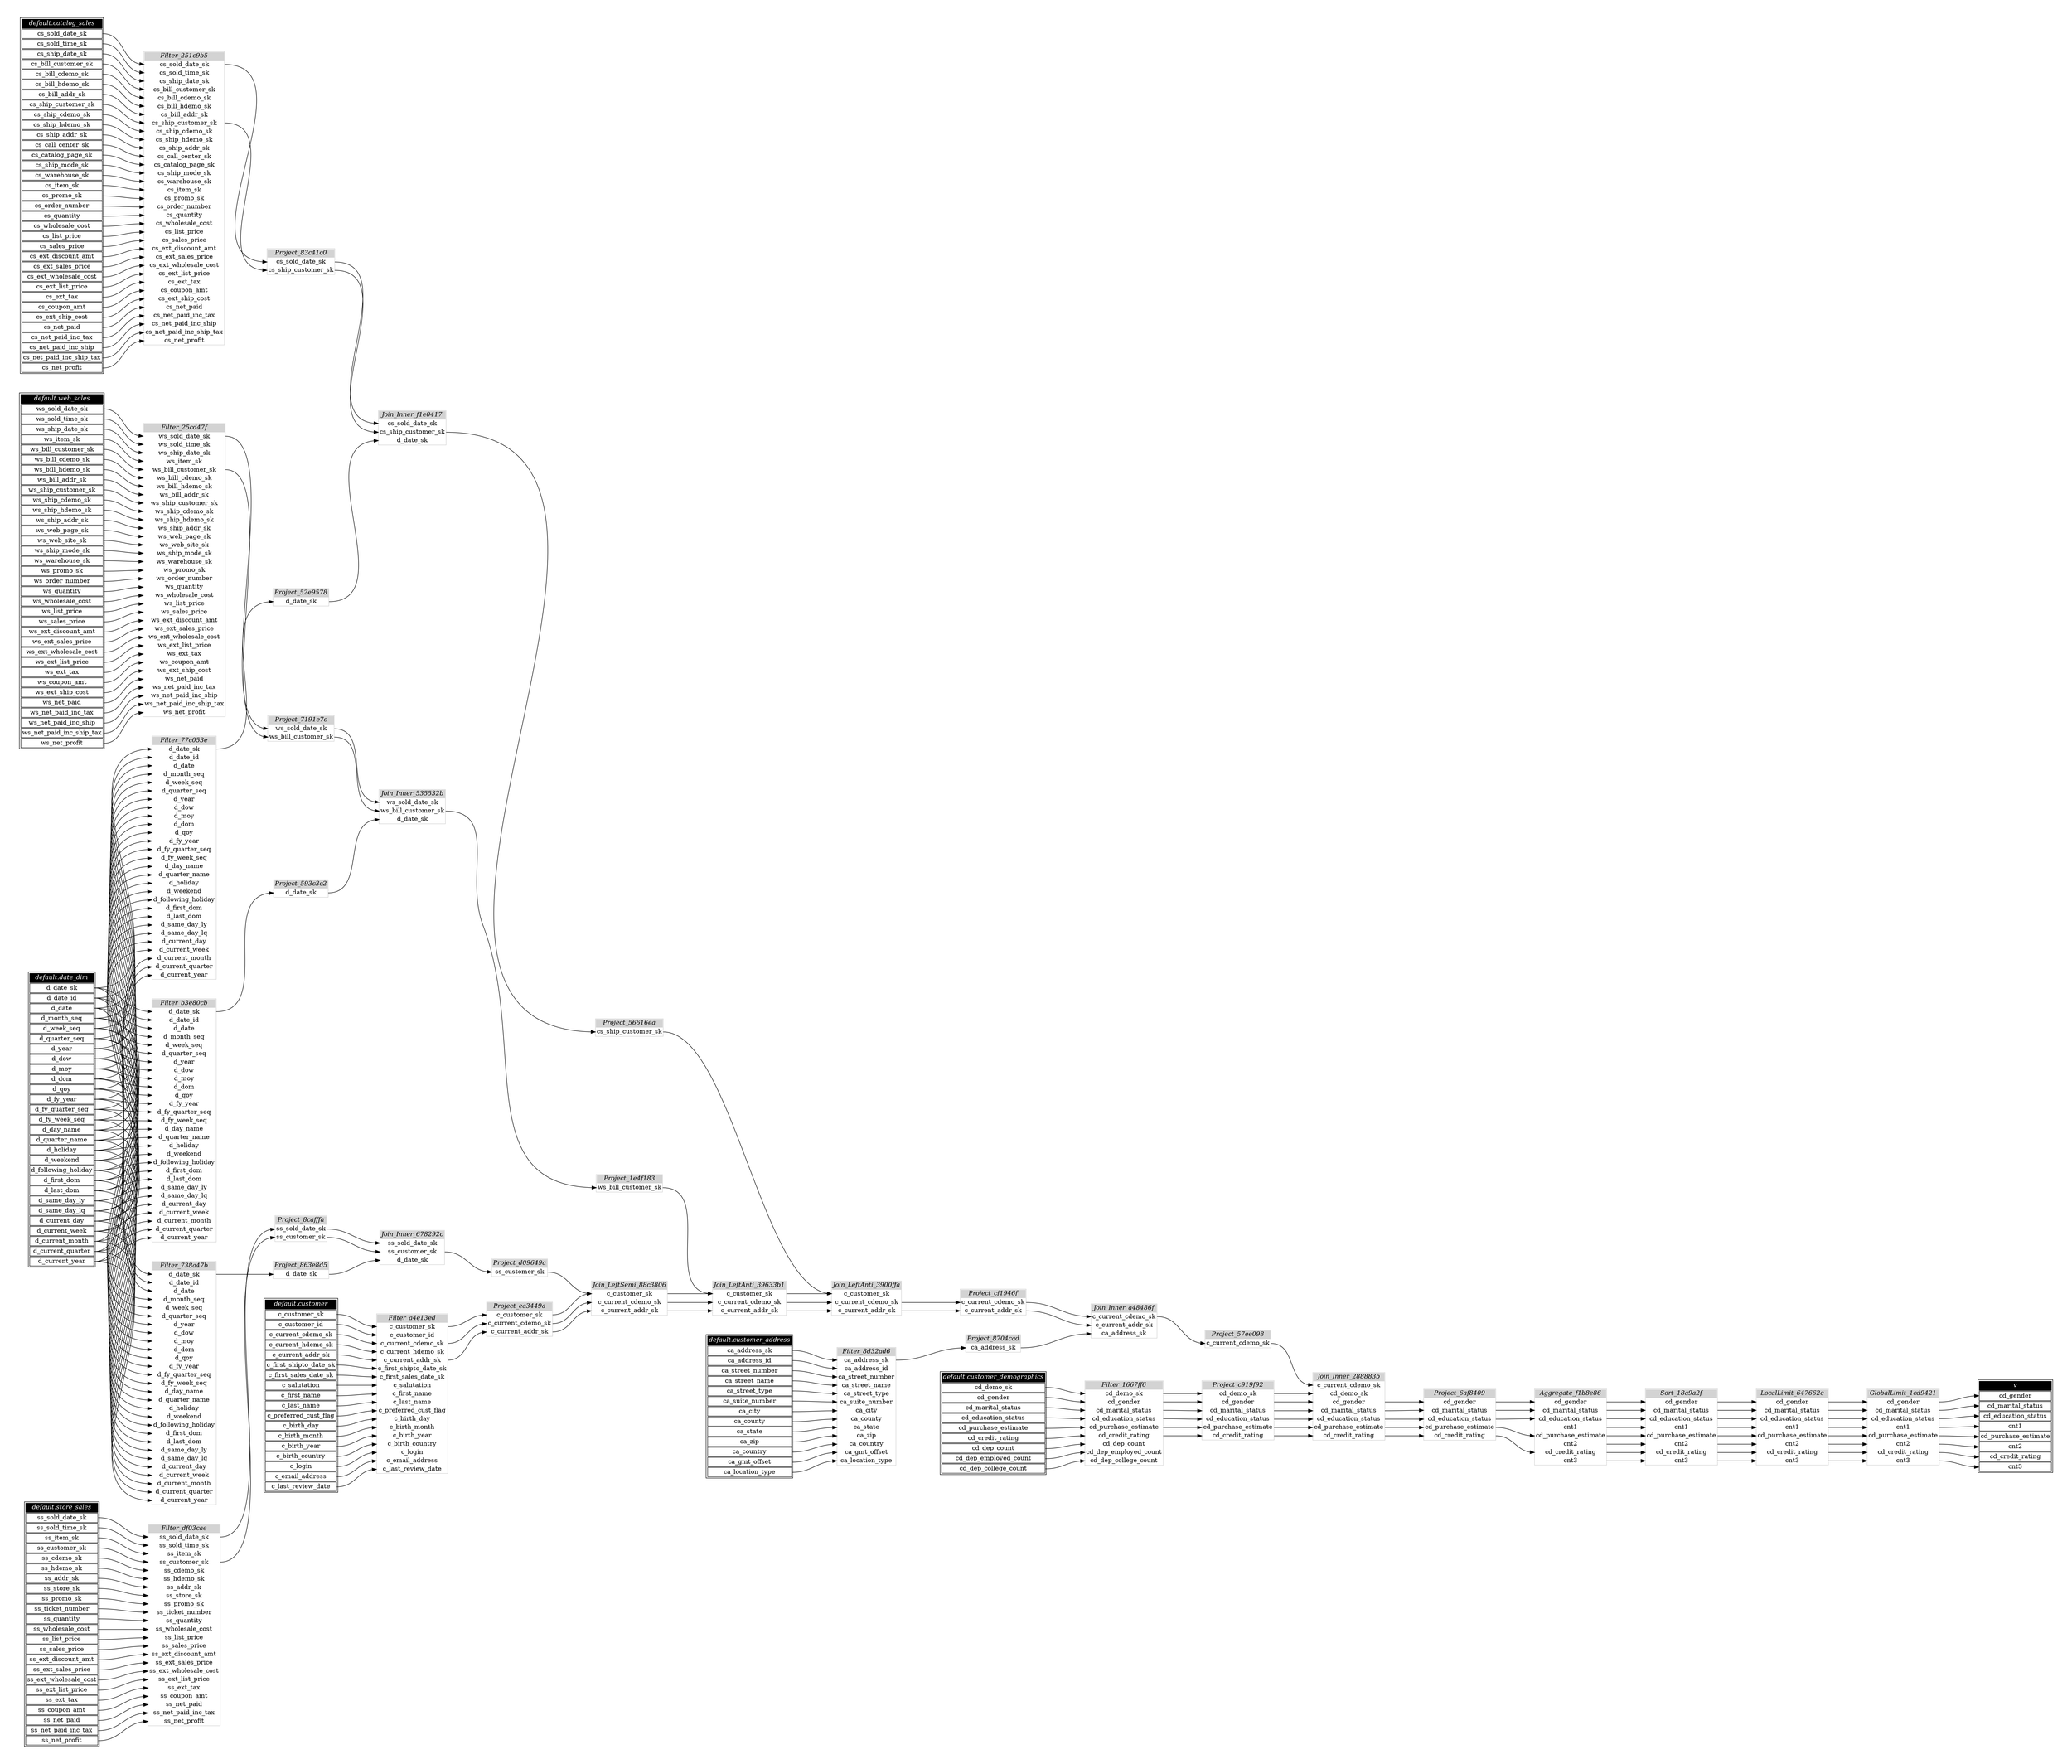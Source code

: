 // Automatically generated by TPCDSFlowTestSuite


digraph {
  graph [pad="0.5" nodesep="0.5" ranksep="1" fontname="Helvetica" rankdir=LR];
  node [shape=plaintext]

  
"Aggregate_f1b8e86" [label=<
<table color="lightgray" border="1" cellborder="0" cellspacing="0">
  <tr><td bgcolor="lightgray" port="nodeName"><i>Aggregate_f1b8e86</i></td></tr>
  <tr><td port="0">cd_gender</td></tr>
<tr><td port="1">cd_marital_status</td></tr>
<tr><td port="2">cd_education_status</td></tr>
<tr><td port="3">cnt1</td></tr>
<tr><td port="4">cd_purchase_estimate</td></tr>
<tr><td port="5">cnt2</td></tr>
<tr><td port="6">cd_credit_rating</td></tr>
<tr><td port="7">cnt3</td></tr>
</table>>];
     

"Filter_1667ff6" [label=<
<table color="lightgray" border="1" cellborder="0" cellspacing="0">
  <tr><td bgcolor="lightgray" port="nodeName"><i>Filter_1667ff6</i></td></tr>
  <tr><td port="0">cd_demo_sk</td></tr>
<tr><td port="1">cd_gender</td></tr>
<tr><td port="2">cd_marital_status</td></tr>
<tr><td port="3">cd_education_status</td></tr>
<tr><td port="4">cd_purchase_estimate</td></tr>
<tr><td port="5">cd_credit_rating</td></tr>
<tr><td port="6">cd_dep_count</td></tr>
<tr><td port="7">cd_dep_employed_count</td></tr>
<tr><td port="8">cd_dep_college_count</td></tr>
</table>>];
     

"Filter_251c9b5" [label=<
<table color="lightgray" border="1" cellborder="0" cellspacing="0">
  <tr><td bgcolor="lightgray" port="nodeName"><i>Filter_251c9b5</i></td></tr>
  <tr><td port="0">cs_sold_date_sk</td></tr>
<tr><td port="1">cs_sold_time_sk</td></tr>
<tr><td port="2">cs_ship_date_sk</td></tr>
<tr><td port="3">cs_bill_customer_sk</td></tr>
<tr><td port="4">cs_bill_cdemo_sk</td></tr>
<tr><td port="5">cs_bill_hdemo_sk</td></tr>
<tr><td port="6">cs_bill_addr_sk</td></tr>
<tr><td port="7">cs_ship_customer_sk</td></tr>
<tr><td port="8">cs_ship_cdemo_sk</td></tr>
<tr><td port="9">cs_ship_hdemo_sk</td></tr>
<tr><td port="10">cs_ship_addr_sk</td></tr>
<tr><td port="11">cs_call_center_sk</td></tr>
<tr><td port="12">cs_catalog_page_sk</td></tr>
<tr><td port="13">cs_ship_mode_sk</td></tr>
<tr><td port="14">cs_warehouse_sk</td></tr>
<tr><td port="15">cs_item_sk</td></tr>
<tr><td port="16">cs_promo_sk</td></tr>
<tr><td port="17">cs_order_number</td></tr>
<tr><td port="18">cs_quantity</td></tr>
<tr><td port="19">cs_wholesale_cost</td></tr>
<tr><td port="20">cs_list_price</td></tr>
<tr><td port="21">cs_sales_price</td></tr>
<tr><td port="22">cs_ext_discount_amt</td></tr>
<tr><td port="23">cs_ext_sales_price</td></tr>
<tr><td port="24">cs_ext_wholesale_cost</td></tr>
<tr><td port="25">cs_ext_list_price</td></tr>
<tr><td port="26">cs_ext_tax</td></tr>
<tr><td port="27">cs_coupon_amt</td></tr>
<tr><td port="28">cs_ext_ship_cost</td></tr>
<tr><td port="29">cs_net_paid</td></tr>
<tr><td port="30">cs_net_paid_inc_tax</td></tr>
<tr><td port="31">cs_net_paid_inc_ship</td></tr>
<tr><td port="32">cs_net_paid_inc_ship_tax</td></tr>
<tr><td port="33">cs_net_profit</td></tr>
</table>>];
     

"Filter_25cd47f" [label=<
<table color="lightgray" border="1" cellborder="0" cellspacing="0">
  <tr><td bgcolor="lightgray" port="nodeName"><i>Filter_25cd47f</i></td></tr>
  <tr><td port="0">ws_sold_date_sk</td></tr>
<tr><td port="1">ws_sold_time_sk</td></tr>
<tr><td port="2">ws_ship_date_sk</td></tr>
<tr><td port="3">ws_item_sk</td></tr>
<tr><td port="4">ws_bill_customer_sk</td></tr>
<tr><td port="5">ws_bill_cdemo_sk</td></tr>
<tr><td port="6">ws_bill_hdemo_sk</td></tr>
<tr><td port="7">ws_bill_addr_sk</td></tr>
<tr><td port="8">ws_ship_customer_sk</td></tr>
<tr><td port="9">ws_ship_cdemo_sk</td></tr>
<tr><td port="10">ws_ship_hdemo_sk</td></tr>
<tr><td port="11">ws_ship_addr_sk</td></tr>
<tr><td port="12">ws_web_page_sk</td></tr>
<tr><td port="13">ws_web_site_sk</td></tr>
<tr><td port="14">ws_ship_mode_sk</td></tr>
<tr><td port="15">ws_warehouse_sk</td></tr>
<tr><td port="16">ws_promo_sk</td></tr>
<tr><td port="17">ws_order_number</td></tr>
<tr><td port="18">ws_quantity</td></tr>
<tr><td port="19">ws_wholesale_cost</td></tr>
<tr><td port="20">ws_list_price</td></tr>
<tr><td port="21">ws_sales_price</td></tr>
<tr><td port="22">ws_ext_discount_amt</td></tr>
<tr><td port="23">ws_ext_sales_price</td></tr>
<tr><td port="24">ws_ext_wholesale_cost</td></tr>
<tr><td port="25">ws_ext_list_price</td></tr>
<tr><td port="26">ws_ext_tax</td></tr>
<tr><td port="27">ws_coupon_amt</td></tr>
<tr><td port="28">ws_ext_ship_cost</td></tr>
<tr><td port="29">ws_net_paid</td></tr>
<tr><td port="30">ws_net_paid_inc_tax</td></tr>
<tr><td port="31">ws_net_paid_inc_ship</td></tr>
<tr><td port="32">ws_net_paid_inc_ship_tax</td></tr>
<tr><td port="33">ws_net_profit</td></tr>
</table>>];
     

"Filter_738a47b" [label=<
<table color="lightgray" border="1" cellborder="0" cellspacing="0">
  <tr><td bgcolor="lightgray" port="nodeName"><i>Filter_738a47b</i></td></tr>
  <tr><td port="0">d_date_sk</td></tr>
<tr><td port="1">d_date_id</td></tr>
<tr><td port="2">d_date</td></tr>
<tr><td port="3">d_month_seq</td></tr>
<tr><td port="4">d_week_seq</td></tr>
<tr><td port="5">d_quarter_seq</td></tr>
<tr><td port="6">d_year</td></tr>
<tr><td port="7">d_dow</td></tr>
<tr><td port="8">d_moy</td></tr>
<tr><td port="9">d_dom</td></tr>
<tr><td port="10">d_qoy</td></tr>
<tr><td port="11">d_fy_year</td></tr>
<tr><td port="12">d_fy_quarter_seq</td></tr>
<tr><td port="13">d_fy_week_seq</td></tr>
<tr><td port="14">d_day_name</td></tr>
<tr><td port="15">d_quarter_name</td></tr>
<tr><td port="16">d_holiday</td></tr>
<tr><td port="17">d_weekend</td></tr>
<tr><td port="18">d_following_holiday</td></tr>
<tr><td port="19">d_first_dom</td></tr>
<tr><td port="20">d_last_dom</td></tr>
<tr><td port="21">d_same_day_ly</td></tr>
<tr><td port="22">d_same_day_lq</td></tr>
<tr><td port="23">d_current_day</td></tr>
<tr><td port="24">d_current_week</td></tr>
<tr><td port="25">d_current_month</td></tr>
<tr><td port="26">d_current_quarter</td></tr>
<tr><td port="27">d_current_year</td></tr>
</table>>];
     

"Filter_77c053e" [label=<
<table color="lightgray" border="1" cellborder="0" cellspacing="0">
  <tr><td bgcolor="lightgray" port="nodeName"><i>Filter_77c053e</i></td></tr>
  <tr><td port="0">d_date_sk</td></tr>
<tr><td port="1">d_date_id</td></tr>
<tr><td port="2">d_date</td></tr>
<tr><td port="3">d_month_seq</td></tr>
<tr><td port="4">d_week_seq</td></tr>
<tr><td port="5">d_quarter_seq</td></tr>
<tr><td port="6">d_year</td></tr>
<tr><td port="7">d_dow</td></tr>
<tr><td port="8">d_moy</td></tr>
<tr><td port="9">d_dom</td></tr>
<tr><td port="10">d_qoy</td></tr>
<tr><td port="11">d_fy_year</td></tr>
<tr><td port="12">d_fy_quarter_seq</td></tr>
<tr><td port="13">d_fy_week_seq</td></tr>
<tr><td port="14">d_day_name</td></tr>
<tr><td port="15">d_quarter_name</td></tr>
<tr><td port="16">d_holiday</td></tr>
<tr><td port="17">d_weekend</td></tr>
<tr><td port="18">d_following_holiday</td></tr>
<tr><td port="19">d_first_dom</td></tr>
<tr><td port="20">d_last_dom</td></tr>
<tr><td port="21">d_same_day_ly</td></tr>
<tr><td port="22">d_same_day_lq</td></tr>
<tr><td port="23">d_current_day</td></tr>
<tr><td port="24">d_current_week</td></tr>
<tr><td port="25">d_current_month</td></tr>
<tr><td port="26">d_current_quarter</td></tr>
<tr><td port="27">d_current_year</td></tr>
</table>>];
     

"Filter_8d32ad6" [label=<
<table color="lightgray" border="1" cellborder="0" cellspacing="0">
  <tr><td bgcolor="lightgray" port="nodeName"><i>Filter_8d32ad6</i></td></tr>
  <tr><td port="0">ca_address_sk</td></tr>
<tr><td port="1">ca_address_id</td></tr>
<tr><td port="2">ca_street_number</td></tr>
<tr><td port="3">ca_street_name</td></tr>
<tr><td port="4">ca_street_type</td></tr>
<tr><td port="5">ca_suite_number</td></tr>
<tr><td port="6">ca_city</td></tr>
<tr><td port="7">ca_county</td></tr>
<tr><td port="8">ca_state</td></tr>
<tr><td port="9">ca_zip</td></tr>
<tr><td port="10">ca_country</td></tr>
<tr><td port="11">ca_gmt_offset</td></tr>
<tr><td port="12">ca_location_type</td></tr>
</table>>];
     

"Filter_a4e13ed" [label=<
<table color="lightgray" border="1" cellborder="0" cellspacing="0">
  <tr><td bgcolor="lightgray" port="nodeName"><i>Filter_a4e13ed</i></td></tr>
  <tr><td port="0">c_customer_sk</td></tr>
<tr><td port="1">c_customer_id</td></tr>
<tr><td port="2">c_current_cdemo_sk</td></tr>
<tr><td port="3">c_current_hdemo_sk</td></tr>
<tr><td port="4">c_current_addr_sk</td></tr>
<tr><td port="5">c_first_shipto_date_sk</td></tr>
<tr><td port="6">c_first_sales_date_sk</td></tr>
<tr><td port="7">c_salutation</td></tr>
<tr><td port="8">c_first_name</td></tr>
<tr><td port="9">c_last_name</td></tr>
<tr><td port="10">c_preferred_cust_flag</td></tr>
<tr><td port="11">c_birth_day</td></tr>
<tr><td port="12">c_birth_month</td></tr>
<tr><td port="13">c_birth_year</td></tr>
<tr><td port="14">c_birth_country</td></tr>
<tr><td port="15">c_login</td></tr>
<tr><td port="16">c_email_address</td></tr>
<tr><td port="17">c_last_review_date</td></tr>
</table>>];
     

"Filter_b3e80cb" [label=<
<table color="lightgray" border="1" cellborder="0" cellspacing="0">
  <tr><td bgcolor="lightgray" port="nodeName"><i>Filter_b3e80cb</i></td></tr>
  <tr><td port="0">d_date_sk</td></tr>
<tr><td port="1">d_date_id</td></tr>
<tr><td port="2">d_date</td></tr>
<tr><td port="3">d_month_seq</td></tr>
<tr><td port="4">d_week_seq</td></tr>
<tr><td port="5">d_quarter_seq</td></tr>
<tr><td port="6">d_year</td></tr>
<tr><td port="7">d_dow</td></tr>
<tr><td port="8">d_moy</td></tr>
<tr><td port="9">d_dom</td></tr>
<tr><td port="10">d_qoy</td></tr>
<tr><td port="11">d_fy_year</td></tr>
<tr><td port="12">d_fy_quarter_seq</td></tr>
<tr><td port="13">d_fy_week_seq</td></tr>
<tr><td port="14">d_day_name</td></tr>
<tr><td port="15">d_quarter_name</td></tr>
<tr><td port="16">d_holiday</td></tr>
<tr><td port="17">d_weekend</td></tr>
<tr><td port="18">d_following_holiday</td></tr>
<tr><td port="19">d_first_dom</td></tr>
<tr><td port="20">d_last_dom</td></tr>
<tr><td port="21">d_same_day_ly</td></tr>
<tr><td port="22">d_same_day_lq</td></tr>
<tr><td port="23">d_current_day</td></tr>
<tr><td port="24">d_current_week</td></tr>
<tr><td port="25">d_current_month</td></tr>
<tr><td port="26">d_current_quarter</td></tr>
<tr><td port="27">d_current_year</td></tr>
</table>>];
     

"Filter_df03cae" [label=<
<table color="lightgray" border="1" cellborder="0" cellspacing="0">
  <tr><td bgcolor="lightgray" port="nodeName"><i>Filter_df03cae</i></td></tr>
  <tr><td port="0">ss_sold_date_sk</td></tr>
<tr><td port="1">ss_sold_time_sk</td></tr>
<tr><td port="2">ss_item_sk</td></tr>
<tr><td port="3">ss_customer_sk</td></tr>
<tr><td port="4">ss_cdemo_sk</td></tr>
<tr><td port="5">ss_hdemo_sk</td></tr>
<tr><td port="6">ss_addr_sk</td></tr>
<tr><td port="7">ss_store_sk</td></tr>
<tr><td port="8">ss_promo_sk</td></tr>
<tr><td port="9">ss_ticket_number</td></tr>
<tr><td port="10">ss_quantity</td></tr>
<tr><td port="11">ss_wholesale_cost</td></tr>
<tr><td port="12">ss_list_price</td></tr>
<tr><td port="13">ss_sales_price</td></tr>
<tr><td port="14">ss_ext_discount_amt</td></tr>
<tr><td port="15">ss_ext_sales_price</td></tr>
<tr><td port="16">ss_ext_wholesale_cost</td></tr>
<tr><td port="17">ss_ext_list_price</td></tr>
<tr><td port="18">ss_ext_tax</td></tr>
<tr><td port="19">ss_coupon_amt</td></tr>
<tr><td port="20">ss_net_paid</td></tr>
<tr><td port="21">ss_net_paid_inc_tax</td></tr>
<tr><td port="22">ss_net_profit</td></tr>
</table>>];
     

"GlobalLimit_1cd9421" [label=<
<table color="lightgray" border="1" cellborder="0" cellspacing="0">
  <tr><td bgcolor="lightgray" port="nodeName"><i>GlobalLimit_1cd9421</i></td></tr>
  <tr><td port="0">cd_gender</td></tr>
<tr><td port="1">cd_marital_status</td></tr>
<tr><td port="2">cd_education_status</td></tr>
<tr><td port="3">cnt1</td></tr>
<tr><td port="4">cd_purchase_estimate</td></tr>
<tr><td port="5">cnt2</td></tr>
<tr><td port="6">cd_credit_rating</td></tr>
<tr><td port="7">cnt3</td></tr>
</table>>];
     

"Join_Inner_288883b" [label=<
<table color="lightgray" border="1" cellborder="0" cellspacing="0">
  <tr><td bgcolor="lightgray" port="nodeName"><i>Join_Inner_288883b</i></td></tr>
  <tr><td port="0">c_current_cdemo_sk</td></tr>
<tr><td port="1">cd_demo_sk</td></tr>
<tr><td port="2">cd_gender</td></tr>
<tr><td port="3">cd_marital_status</td></tr>
<tr><td port="4">cd_education_status</td></tr>
<tr><td port="5">cd_purchase_estimate</td></tr>
<tr><td port="6">cd_credit_rating</td></tr>
</table>>];
     

"Join_Inner_535532b" [label=<
<table color="lightgray" border="1" cellborder="0" cellspacing="0">
  <tr><td bgcolor="lightgray" port="nodeName"><i>Join_Inner_535532b</i></td></tr>
  <tr><td port="0">ws_sold_date_sk</td></tr>
<tr><td port="1">ws_bill_customer_sk</td></tr>
<tr><td port="2">d_date_sk</td></tr>
</table>>];
     

"Join_Inner_678292c" [label=<
<table color="lightgray" border="1" cellborder="0" cellspacing="0">
  <tr><td bgcolor="lightgray" port="nodeName"><i>Join_Inner_678292c</i></td></tr>
  <tr><td port="0">ss_sold_date_sk</td></tr>
<tr><td port="1">ss_customer_sk</td></tr>
<tr><td port="2">d_date_sk</td></tr>
</table>>];
     

"Join_Inner_a48486f" [label=<
<table color="lightgray" border="1" cellborder="0" cellspacing="0">
  <tr><td bgcolor="lightgray" port="nodeName"><i>Join_Inner_a48486f</i></td></tr>
  <tr><td port="0">c_current_cdemo_sk</td></tr>
<tr><td port="1">c_current_addr_sk</td></tr>
<tr><td port="2">ca_address_sk</td></tr>
</table>>];
     

"Join_Inner_f1e0417" [label=<
<table color="lightgray" border="1" cellborder="0" cellspacing="0">
  <tr><td bgcolor="lightgray" port="nodeName"><i>Join_Inner_f1e0417</i></td></tr>
  <tr><td port="0">cs_sold_date_sk</td></tr>
<tr><td port="1">cs_ship_customer_sk</td></tr>
<tr><td port="2">d_date_sk</td></tr>
</table>>];
     

"Join_LeftAnti_3900ffa" [label=<
<table color="lightgray" border="1" cellborder="0" cellspacing="0">
  <tr><td bgcolor="lightgray" port="nodeName"><i>Join_LeftAnti_3900ffa</i></td></tr>
  <tr><td port="0">c_customer_sk</td></tr>
<tr><td port="1">c_current_cdemo_sk</td></tr>
<tr><td port="2">c_current_addr_sk</td></tr>
</table>>];
     

"Join_LeftAnti_39633b1" [label=<
<table color="lightgray" border="1" cellborder="0" cellspacing="0">
  <tr><td bgcolor="lightgray" port="nodeName"><i>Join_LeftAnti_39633b1</i></td></tr>
  <tr><td port="0">c_customer_sk</td></tr>
<tr><td port="1">c_current_cdemo_sk</td></tr>
<tr><td port="2">c_current_addr_sk</td></tr>
</table>>];
     

"Join_LeftSemi_88c3806" [label=<
<table color="lightgray" border="1" cellborder="0" cellspacing="0">
  <tr><td bgcolor="lightgray" port="nodeName"><i>Join_LeftSemi_88c3806</i></td></tr>
  <tr><td port="0">c_customer_sk</td></tr>
<tr><td port="1">c_current_cdemo_sk</td></tr>
<tr><td port="2">c_current_addr_sk</td></tr>
</table>>];
     

"LocalLimit_647662c" [label=<
<table color="lightgray" border="1" cellborder="0" cellspacing="0">
  <tr><td bgcolor="lightgray" port="nodeName"><i>LocalLimit_647662c</i></td></tr>
  <tr><td port="0">cd_gender</td></tr>
<tr><td port="1">cd_marital_status</td></tr>
<tr><td port="2">cd_education_status</td></tr>
<tr><td port="3">cnt1</td></tr>
<tr><td port="4">cd_purchase_estimate</td></tr>
<tr><td port="5">cnt2</td></tr>
<tr><td port="6">cd_credit_rating</td></tr>
<tr><td port="7">cnt3</td></tr>
</table>>];
     

"Project_1e4f183" [label=<
<table color="lightgray" border="1" cellborder="0" cellspacing="0">
  <tr><td bgcolor="lightgray" port="nodeName"><i>Project_1e4f183</i></td></tr>
  <tr><td port="0">ws_bill_customer_sk</td></tr>
</table>>];
     

"Project_52e9578" [label=<
<table color="lightgray" border="1" cellborder="0" cellspacing="0">
  <tr><td bgcolor="lightgray" port="nodeName"><i>Project_52e9578</i></td></tr>
  <tr><td port="0">d_date_sk</td></tr>
</table>>];
     

"Project_56616ea" [label=<
<table color="lightgray" border="1" cellborder="0" cellspacing="0">
  <tr><td bgcolor="lightgray" port="nodeName"><i>Project_56616ea</i></td></tr>
  <tr><td port="0">cs_ship_customer_sk</td></tr>
</table>>];
     

"Project_57ee098" [label=<
<table color="lightgray" border="1" cellborder="0" cellspacing="0">
  <tr><td bgcolor="lightgray" port="nodeName"><i>Project_57ee098</i></td></tr>
  <tr><td port="0">c_current_cdemo_sk</td></tr>
</table>>];
     

"Project_593c3c2" [label=<
<table color="lightgray" border="1" cellborder="0" cellspacing="0">
  <tr><td bgcolor="lightgray" port="nodeName"><i>Project_593c3c2</i></td></tr>
  <tr><td port="0">d_date_sk</td></tr>
</table>>];
     

"Project_6af8409" [label=<
<table color="lightgray" border="1" cellborder="0" cellspacing="0">
  <tr><td bgcolor="lightgray" port="nodeName"><i>Project_6af8409</i></td></tr>
  <tr><td port="0">cd_gender</td></tr>
<tr><td port="1">cd_marital_status</td></tr>
<tr><td port="2">cd_education_status</td></tr>
<tr><td port="3">cd_purchase_estimate</td></tr>
<tr><td port="4">cd_credit_rating</td></tr>
</table>>];
     

"Project_7191e7c" [label=<
<table color="lightgray" border="1" cellborder="0" cellspacing="0">
  <tr><td bgcolor="lightgray" port="nodeName"><i>Project_7191e7c</i></td></tr>
  <tr><td port="0">ws_sold_date_sk</td></tr>
<tr><td port="1">ws_bill_customer_sk</td></tr>
</table>>];
     

"Project_83c41c0" [label=<
<table color="lightgray" border="1" cellborder="0" cellspacing="0">
  <tr><td bgcolor="lightgray" port="nodeName"><i>Project_83c41c0</i></td></tr>
  <tr><td port="0">cs_sold_date_sk</td></tr>
<tr><td port="1">cs_ship_customer_sk</td></tr>
</table>>];
     

"Project_863e8d5" [label=<
<table color="lightgray" border="1" cellborder="0" cellspacing="0">
  <tr><td bgcolor="lightgray" port="nodeName"><i>Project_863e8d5</i></td></tr>
  <tr><td port="0">d_date_sk</td></tr>
</table>>];
     

"Project_8704cad" [label=<
<table color="lightgray" border="1" cellborder="0" cellspacing="0">
  <tr><td bgcolor="lightgray" port="nodeName"><i>Project_8704cad</i></td></tr>
  <tr><td port="0">ca_address_sk</td></tr>
</table>>];
     

"Project_8cafffa" [label=<
<table color="lightgray" border="1" cellborder="0" cellspacing="0">
  <tr><td bgcolor="lightgray" port="nodeName"><i>Project_8cafffa</i></td></tr>
  <tr><td port="0">ss_sold_date_sk</td></tr>
<tr><td port="1">ss_customer_sk</td></tr>
</table>>];
     

"Project_c919f92" [label=<
<table color="lightgray" border="1" cellborder="0" cellspacing="0">
  <tr><td bgcolor="lightgray" port="nodeName"><i>Project_c919f92</i></td></tr>
  <tr><td port="0">cd_demo_sk</td></tr>
<tr><td port="1">cd_gender</td></tr>
<tr><td port="2">cd_marital_status</td></tr>
<tr><td port="3">cd_education_status</td></tr>
<tr><td port="4">cd_purchase_estimate</td></tr>
<tr><td port="5">cd_credit_rating</td></tr>
</table>>];
     

"Project_cf1946f" [label=<
<table color="lightgray" border="1" cellborder="0" cellspacing="0">
  <tr><td bgcolor="lightgray" port="nodeName"><i>Project_cf1946f</i></td></tr>
  <tr><td port="0">c_current_cdemo_sk</td></tr>
<tr><td port="1">c_current_addr_sk</td></tr>
</table>>];
     

"Project_d09649a" [label=<
<table color="lightgray" border="1" cellborder="0" cellspacing="0">
  <tr><td bgcolor="lightgray" port="nodeName"><i>Project_d09649a</i></td></tr>
  <tr><td port="0">ss_customer_sk</td></tr>
</table>>];
     

"Project_ea3449a" [label=<
<table color="lightgray" border="1" cellborder="0" cellspacing="0">
  <tr><td bgcolor="lightgray" port="nodeName"><i>Project_ea3449a</i></td></tr>
  <tr><td port="0">c_customer_sk</td></tr>
<tr><td port="1">c_current_cdemo_sk</td></tr>
<tr><td port="2">c_current_addr_sk</td></tr>
</table>>];
     

"Sort_18a9a2f" [label=<
<table color="lightgray" border="1" cellborder="0" cellspacing="0">
  <tr><td bgcolor="lightgray" port="nodeName"><i>Sort_18a9a2f</i></td></tr>
  <tr><td port="0">cd_gender</td></tr>
<tr><td port="1">cd_marital_status</td></tr>
<tr><td port="2">cd_education_status</td></tr>
<tr><td port="3">cnt1</td></tr>
<tr><td port="4">cd_purchase_estimate</td></tr>
<tr><td port="5">cnt2</td></tr>
<tr><td port="6">cd_credit_rating</td></tr>
<tr><td port="7">cnt3</td></tr>
</table>>];
     

"default.catalog_sales" [color="black" label=<
<table>
  <tr><td bgcolor="black" port="nodeName"><i><font color="white">default.catalog_sales</font></i></td></tr>
  <tr><td port="0">cs_sold_date_sk</td></tr>
<tr><td port="1">cs_sold_time_sk</td></tr>
<tr><td port="2">cs_ship_date_sk</td></tr>
<tr><td port="3">cs_bill_customer_sk</td></tr>
<tr><td port="4">cs_bill_cdemo_sk</td></tr>
<tr><td port="5">cs_bill_hdemo_sk</td></tr>
<tr><td port="6">cs_bill_addr_sk</td></tr>
<tr><td port="7">cs_ship_customer_sk</td></tr>
<tr><td port="8">cs_ship_cdemo_sk</td></tr>
<tr><td port="9">cs_ship_hdemo_sk</td></tr>
<tr><td port="10">cs_ship_addr_sk</td></tr>
<tr><td port="11">cs_call_center_sk</td></tr>
<tr><td port="12">cs_catalog_page_sk</td></tr>
<tr><td port="13">cs_ship_mode_sk</td></tr>
<tr><td port="14">cs_warehouse_sk</td></tr>
<tr><td port="15">cs_item_sk</td></tr>
<tr><td port="16">cs_promo_sk</td></tr>
<tr><td port="17">cs_order_number</td></tr>
<tr><td port="18">cs_quantity</td></tr>
<tr><td port="19">cs_wholesale_cost</td></tr>
<tr><td port="20">cs_list_price</td></tr>
<tr><td port="21">cs_sales_price</td></tr>
<tr><td port="22">cs_ext_discount_amt</td></tr>
<tr><td port="23">cs_ext_sales_price</td></tr>
<tr><td port="24">cs_ext_wholesale_cost</td></tr>
<tr><td port="25">cs_ext_list_price</td></tr>
<tr><td port="26">cs_ext_tax</td></tr>
<tr><td port="27">cs_coupon_amt</td></tr>
<tr><td port="28">cs_ext_ship_cost</td></tr>
<tr><td port="29">cs_net_paid</td></tr>
<tr><td port="30">cs_net_paid_inc_tax</td></tr>
<tr><td port="31">cs_net_paid_inc_ship</td></tr>
<tr><td port="32">cs_net_paid_inc_ship_tax</td></tr>
<tr><td port="33">cs_net_profit</td></tr>
</table>>];
     

"default.customer" [color="black" label=<
<table>
  <tr><td bgcolor="black" port="nodeName"><i><font color="white">default.customer</font></i></td></tr>
  <tr><td port="0">c_customer_sk</td></tr>
<tr><td port="1">c_customer_id</td></tr>
<tr><td port="2">c_current_cdemo_sk</td></tr>
<tr><td port="3">c_current_hdemo_sk</td></tr>
<tr><td port="4">c_current_addr_sk</td></tr>
<tr><td port="5">c_first_shipto_date_sk</td></tr>
<tr><td port="6">c_first_sales_date_sk</td></tr>
<tr><td port="7">c_salutation</td></tr>
<tr><td port="8">c_first_name</td></tr>
<tr><td port="9">c_last_name</td></tr>
<tr><td port="10">c_preferred_cust_flag</td></tr>
<tr><td port="11">c_birth_day</td></tr>
<tr><td port="12">c_birth_month</td></tr>
<tr><td port="13">c_birth_year</td></tr>
<tr><td port="14">c_birth_country</td></tr>
<tr><td port="15">c_login</td></tr>
<tr><td port="16">c_email_address</td></tr>
<tr><td port="17">c_last_review_date</td></tr>
</table>>];
     

"default.customer_address" [color="black" label=<
<table>
  <tr><td bgcolor="black" port="nodeName"><i><font color="white">default.customer_address</font></i></td></tr>
  <tr><td port="0">ca_address_sk</td></tr>
<tr><td port="1">ca_address_id</td></tr>
<tr><td port="2">ca_street_number</td></tr>
<tr><td port="3">ca_street_name</td></tr>
<tr><td port="4">ca_street_type</td></tr>
<tr><td port="5">ca_suite_number</td></tr>
<tr><td port="6">ca_city</td></tr>
<tr><td port="7">ca_county</td></tr>
<tr><td port="8">ca_state</td></tr>
<tr><td port="9">ca_zip</td></tr>
<tr><td port="10">ca_country</td></tr>
<tr><td port="11">ca_gmt_offset</td></tr>
<tr><td port="12">ca_location_type</td></tr>
</table>>];
     

"default.customer_demographics" [color="black" label=<
<table>
  <tr><td bgcolor="black" port="nodeName"><i><font color="white">default.customer_demographics</font></i></td></tr>
  <tr><td port="0">cd_demo_sk</td></tr>
<tr><td port="1">cd_gender</td></tr>
<tr><td port="2">cd_marital_status</td></tr>
<tr><td port="3">cd_education_status</td></tr>
<tr><td port="4">cd_purchase_estimate</td></tr>
<tr><td port="5">cd_credit_rating</td></tr>
<tr><td port="6">cd_dep_count</td></tr>
<tr><td port="7">cd_dep_employed_count</td></tr>
<tr><td port="8">cd_dep_college_count</td></tr>
</table>>];
     

"default.date_dim" [color="black" label=<
<table>
  <tr><td bgcolor="black" port="nodeName"><i><font color="white">default.date_dim</font></i></td></tr>
  <tr><td port="0">d_date_sk</td></tr>
<tr><td port="1">d_date_id</td></tr>
<tr><td port="2">d_date</td></tr>
<tr><td port="3">d_month_seq</td></tr>
<tr><td port="4">d_week_seq</td></tr>
<tr><td port="5">d_quarter_seq</td></tr>
<tr><td port="6">d_year</td></tr>
<tr><td port="7">d_dow</td></tr>
<tr><td port="8">d_moy</td></tr>
<tr><td port="9">d_dom</td></tr>
<tr><td port="10">d_qoy</td></tr>
<tr><td port="11">d_fy_year</td></tr>
<tr><td port="12">d_fy_quarter_seq</td></tr>
<tr><td port="13">d_fy_week_seq</td></tr>
<tr><td port="14">d_day_name</td></tr>
<tr><td port="15">d_quarter_name</td></tr>
<tr><td port="16">d_holiday</td></tr>
<tr><td port="17">d_weekend</td></tr>
<tr><td port="18">d_following_holiday</td></tr>
<tr><td port="19">d_first_dom</td></tr>
<tr><td port="20">d_last_dom</td></tr>
<tr><td port="21">d_same_day_ly</td></tr>
<tr><td port="22">d_same_day_lq</td></tr>
<tr><td port="23">d_current_day</td></tr>
<tr><td port="24">d_current_week</td></tr>
<tr><td port="25">d_current_month</td></tr>
<tr><td port="26">d_current_quarter</td></tr>
<tr><td port="27">d_current_year</td></tr>
</table>>];
     

"default.store_sales" [color="black" label=<
<table>
  <tr><td bgcolor="black" port="nodeName"><i><font color="white">default.store_sales</font></i></td></tr>
  <tr><td port="0">ss_sold_date_sk</td></tr>
<tr><td port="1">ss_sold_time_sk</td></tr>
<tr><td port="2">ss_item_sk</td></tr>
<tr><td port="3">ss_customer_sk</td></tr>
<tr><td port="4">ss_cdemo_sk</td></tr>
<tr><td port="5">ss_hdemo_sk</td></tr>
<tr><td port="6">ss_addr_sk</td></tr>
<tr><td port="7">ss_store_sk</td></tr>
<tr><td port="8">ss_promo_sk</td></tr>
<tr><td port="9">ss_ticket_number</td></tr>
<tr><td port="10">ss_quantity</td></tr>
<tr><td port="11">ss_wholesale_cost</td></tr>
<tr><td port="12">ss_list_price</td></tr>
<tr><td port="13">ss_sales_price</td></tr>
<tr><td port="14">ss_ext_discount_amt</td></tr>
<tr><td port="15">ss_ext_sales_price</td></tr>
<tr><td port="16">ss_ext_wholesale_cost</td></tr>
<tr><td port="17">ss_ext_list_price</td></tr>
<tr><td port="18">ss_ext_tax</td></tr>
<tr><td port="19">ss_coupon_amt</td></tr>
<tr><td port="20">ss_net_paid</td></tr>
<tr><td port="21">ss_net_paid_inc_tax</td></tr>
<tr><td port="22">ss_net_profit</td></tr>
</table>>];
     

"default.web_sales" [color="black" label=<
<table>
  <tr><td bgcolor="black" port="nodeName"><i><font color="white">default.web_sales</font></i></td></tr>
  <tr><td port="0">ws_sold_date_sk</td></tr>
<tr><td port="1">ws_sold_time_sk</td></tr>
<tr><td port="2">ws_ship_date_sk</td></tr>
<tr><td port="3">ws_item_sk</td></tr>
<tr><td port="4">ws_bill_customer_sk</td></tr>
<tr><td port="5">ws_bill_cdemo_sk</td></tr>
<tr><td port="6">ws_bill_hdemo_sk</td></tr>
<tr><td port="7">ws_bill_addr_sk</td></tr>
<tr><td port="8">ws_ship_customer_sk</td></tr>
<tr><td port="9">ws_ship_cdemo_sk</td></tr>
<tr><td port="10">ws_ship_hdemo_sk</td></tr>
<tr><td port="11">ws_ship_addr_sk</td></tr>
<tr><td port="12">ws_web_page_sk</td></tr>
<tr><td port="13">ws_web_site_sk</td></tr>
<tr><td port="14">ws_ship_mode_sk</td></tr>
<tr><td port="15">ws_warehouse_sk</td></tr>
<tr><td port="16">ws_promo_sk</td></tr>
<tr><td port="17">ws_order_number</td></tr>
<tr><td port="18">ws_quantity</td></tr>
<tr><td port="19">ws_wholesale_cost</td></tr>
<tr><td port="20">ws_list_price</td></tr>
<tr><td port="21">ws_sales_price</td></tr>
<tr><td port="22">ws_ext_discount_amt</td></tr>
<tr><td port="23">ws_ext_sales_price</td></tr>
<tr><td port="24">ws_ext_wholesale_cost</td></tr>
<tr><td port="25">ws_ext_list_price</td></tr>
<tr><td port="26">ws_ext_tax</td></tr>
<tr><td port="27">ws_coupon_amt</td></tr>
<tr><td port="28">ws_ext_ship_cost</td></tr>
<tr><td port="29">ws_net_paid</td></tr>
<tr><td port="30">ws_net_paid_inc_tax</td></tr>
<tr><td port="31">ws_net_paid_inc_ship</td></tr>
<tr><td port="32">ws_net_paid_inc_ship_tax</td></tr>
<tr><td port="33">ws_net_profit</td></tr>
</table>>];
     

"v" [color="black" label=<
<table>
  <tr><td bgcolor="black" port="nodeName"><i><font color="white">v</font></i></td></tr>
  <tr><td port="0">cd_gender</td></tr>
<tr><td port="1">cd_marital_status</td></tr>
<tr><td port="2">cd_education_status</td></tr>
<tr><td port="3">cnt1</td></tr>
<tr><td port="4">cd_purchase_estimate</td></tr>
<tr><td port="5">cnt2</td></tr>
<tr><td port="6">cd_credit_rating</td></tr>
<tr><td port="7">cnt3</td></tr>
</table>>];
     
  "Aggregate_f1b8e86":0 -> "Sort_18a9a2f":0;
"Aggregate_f1b8e86":1 -> "Sort_18a9a2f":1;
"Aggregate_f1b8e86":2 -> "Sort_18a9a2f":2;
"Aggregate_f1b8e86":3 -> "Sort_18a9a2f":3;
"Aggregate_f1b8e86":4 -> "Sort_18a9a2f":4;
"Aggregate_f1b8e86":5 -> "Sort_18a9a2f":5;
"Aggregate_f1b8e86":6 -> "Sort_18a9a2f":6;
"Aggregate_f1b8e86":7 -> "Sort_18a9a2f":7;
"Filter_1667ff6":0 -> "Project_c919f92":0;
"Filter_1667ff6":1 -> "Project_c919f92":1;
"Filter_1667ff6":2 -> "Project_c919f92":2;
"Filter_1667ff6":3 -> "Project_c919f92":3;
"Filter_1667ff6":4 -> "Project_c919f92":4;
"Filter_1667ff6":5 -> "Project_c919f92":5;
"Filter_251c9b5":0 -> "Project_83c41c0":0;
"Filter_251c9b5":7 -> "Project_83c41c0":1;
"Filter_25cd47f":0 -> "Project_7191e7c":0;
"Filter_25cd47f":4 -> "Project_7191e7c":1;
"Filter_738a47b":0 -> "Project_863e8d5":0;
"Filter_77c053e":0 -> "Project_52e9578":0;
"Filter_8d32ad6":0 -> "Project_8704cad":0;
"Filter_a4e13ed":0 -> "Project_ea3449a":0;
"Filter_a4e13ed":2 -> "Project_ea3449a":1;
"Filter_a4e13ed":4 -> "Project_ea3449a":2;
"Filter_b3e80cb":0 -> "Project_593c3c2":0;
"Filter_df03cae":0 -> "Project_8cafffa":0;
"Filter_df03cae":3 -> "Project_8cafffa":1;
"GlobalLimit_1cd9421":0 -> "v":0;
"GlobalLimit_1cd9421":1 -> "v":1;
"GlobalLimit_1cd9421":2 -> "v":2;
"GlobalLimit_1cd9421":3 -> "v":3;
"GlobalLimit_1cd9421":4 -> "v":4;
"GlobalLimit_1cd9421":5 -> "v":5;
"GlobalLimit_1cd9421":6 -> "v":6;
"GlobalLimit_1cd9421":7 -> "v":7;
"Join_Inner_288883b":2 -> "Project_6af8409":0;
"Join_Inner_288883b":3 -> "Project_6af8409":1;
"Join_Inner_288883b":4 -> "Project_6af8409":2;
"Join_Inner_288883b":5 -> "Project_6af8409":3;
"Join_Inner_288883b":6 -> "Project_6af8409":4;
"Join_Inner_535532b":1 -> "Project_1e4f183":0;
"Join_Inner_678292c":1 -> "Project_d09649a":0;
"Join_Inner_a48486f":0 -> "Project_57ee098":0;
"Join_Inner_f1e0417":1 -> "Project_56616ea":0;
"Join_LeftAnti_3900ffa":1 -> "Project_cf1946f":0;
"Join_LeftAnti_3900ffa":2 -> "Project_cf1946f":1;
"Join_LeftAnti_39633b1":0 -> "Join_LeftAnti_3900ffa":0;
"Join_LeftAnti_39633b1":1 -> "Join_LeftAnti_3900ffa":1;
"Join_LeftAnti_39633b1":2 -> "Join_LeftAnti_3900ffa":2;
"Join_LeftSemi_88c3806":0 -> "Join_LeftAnti_39633b1":0;
"Join_LeftSemi_88c3806":1 -> "Join_LeftAnti_39633b1":1;
"Join_LeftSemi_88c3806":2 -> "Join_LeftAnti_39633b1":2;
"LocalLimit_647662c":0 -> "GlobalLimit_1cd9421":0;
"LocalLimit_647662c":1 -> "GlobalLimit_1cd9421":1;
"LocalLimit_647662c":2 -> "GlobalLimit_1cd9421":2;
"LocalLimit_647662c":3 -> "GlobalLimit_1cd9421":3;
"LocalLimit_647662c":4 -> "GlobalLimit_1cd9421":4;
"LocalLimit_647662c":5 -> "GlobalLimit_1cd9421":5;
"LocalLimit_647662c":6 -> "GlobalLimit_1cd9421":6;
"LocalLimit_647662c":7 -> "GlobalLimit_1cd9421":7;
"Project_1e4f183":0 -> "Join_LeftAnti_39633b1":0;
"Project_52e9578":0 -> "Join_Inner_f1e0417":2;
"Project_56616ea":0 -> "Join_LeftAnti_3900ffa":0;
"Project_57ee098":0 -> "Join_Inner_288883b":0;
"Project_593c3c2":0 -> "Join_Inner_535532b":2;
"Project_6af8409":0 -> "Aggregate_f1b8e86":0;
"Project_6af8409":1 -> "Aggregate_f1b8e86":1;
"Project_6af8409":2 -> "Aggregate_f1b8e86":2;
"Project_6af8409":3 -> "Aggregate_f1b8e86":4;
"Project_6af8409":4 -> "Aggregate_f1b8e86":6;
"Project_7191e7c":0 -> "Join_Inner_535532b":0;
"Project_7191e7c":1 -> "Join_Inner_535532b":1;
"Project_83c41c0":0 -> "Join_Inner_f1e0417":0;
"Project_83c41c0":1 -> "Join_Inner_f1e0417":1;
"Project_863e8d5":0 -> "Join_Inner_678292c":2;
"Project_8704cad":0 -> "Join_Inner_a48486f":2;
"Project_8cafffa":0 -> "Join_Inner_678292c":0;
"Project_8cafffa":1 -> "Join_Inner_678292c":1;
"Project_c919f92":0 -> "Join_Inner_288883b":1;
"Project_c919f92":1 -> "Join_Inner_288883b":2;
"Project_c919f92":2 -> "Join_Inner_288883b":3;
"Project_c919f92":3 -> "Join_Inner_288883b":4;
"Project_c919f92":4 -> "Join_Inner_288883b":5;
"Project_c919f92":5 -> "Join_Inner_288883b":6;
"Project_cf1946f":0 -> "Join_Inner_a48486f":0;
"Project_cf1946f":1 -> "Join_Inner_a48486f":1;
"Project_d09649a":0 -> "Join_LeftSemi_88c3806":0;
"Project_ea3449a":0 -> "Join_LeftSemi_88c3806":0;
"Project_ea3449a":1 -> "Join_LeftSemi_88c3806":1;
"Project_ea3449a":2 -> "Join_LeftSemi_88c3806":2;
"Sort_18a9a2f":0 -> "LocalLimit_647662c":0;
"Sort_18a9a2f":1 -> "LocalLimit_647662c":1;
"Sort_18a9a2f":2 -> "LocalLimit_647662c":2;
"Sort_18a9a2f":3 -> "LocalLimit_647662c":3;
"Sort_18a9a2f":4 -> "LocalLimit_647662c":4;
"Sort_18a9a2f":5 -> "LocalLimit_647662c":5;
"Sort_18a9a2f":6 -> "LocalLimit_647662c":6;
"Sort_18a9a2f":7 -> "LocalLimit_647662c":7;
"default.catalog_sales":0 -> "Filter_251c9b5":0;
"default.catalog_sales":1 -> "Filter_251c9b5":1;
"default.catalog_sales":10 -> "Filter_251c9b5":10;
"default.catalog_sales":11 -> "Filter_251c9b5":11;
"default.catalog_sales":12 -> "Filter_251c9b5":12;
"default.catalog_sales":13 -> "Filter_251c9b5":13;
"default.catalog_sales":14 -> "Filter_251c9b5":14;
"default.catalog_sales":15 -> "Filter_251c9b5":15;
"default.catalog_sales":16 -> "Filter_251c9b5":16;
"default.catalog_sales":17 -> "Filter_251c9b5":17;
"default.catalog_sales":18 -> "Filter_251c9b5":18;
"default.catalog_sales":19 -> "Filter_251c9b5":19;
"default.catalog_sales":2 -> "Filter_251c9b5":2;
"default.catalog_sales":20 -> "Filter_251c9b5":20;
"default.catalog_sales":21 -> "Filter_251c9b5":21;
"default.catalog_sales":22 -> "Filter_251c9b5":22;
"default.catalog_sales":23 -> "Filter_251c9b5":23;
"default.catalog_sales":24 -> "Filter_251c9b5":24;
"default.catalog_sales":25 -> "Filter_251c9b5":25;
"default.catalog_sales":26 -> "Filter_251c9b5":26;
"default.catalog_sales":27 -> "Filter_251c9b5":27;
"default.catalog_sales":28 -> "Filter_251c9b5":28;
"default.catalog_sales":29 -> "Filter_251c9b5":29;
"default.catalog_sales":3 -> "Filter_251c9b5":3;
"default.catalog_sales":30 -> "Filter_251c9b5":30;
"default.catalog_sales":31 -> "Filter_251c9b5":31;
"default.catalog_sales":32 -> "Filter_251c9b5":32;
"default.catalog_sales":33 -> "Filter_251c9b5":33;
"default.catalog_sales":4 -> "Filter_251c9b5":4;
"default.catalog_sales":5 -> "Filter_251c9b5":5;
"default.catalog_sales":6 -> "Filter_251c9b5":6;
"default.catalog_sales":7 -> "Filter_251c9b5":7;
"default.catalog_sales":8 -> "Filter_251c9b5":8;
"default.catalog_sales":9 -> "Filter_251c9b5":9;
"default.customer":0 -> "Filter_a4e13ed":0;
"default.customer":1 -> "Filter_a4e13ed":1;
"default.customer":10 -> "Filter_a4e13ed":10;
"default.customer":11 -> "Filter_a4e13ed":11;
"default.customer":12 -> "Filter_a4e13ed":12;
"default.customer":13 -> "Filter_a4e13ed":13;
"default.customer":14 -> "Filter_a4e13ed":14;
"default.customer":15 -> "Filter_a4e13ed":15;
"default.customer":16 -> "Filter_a4e13ed":16;
"default.customer":17 -> "Filter_a4e13ed":17;
"default.customer":2 -> "Filter_a4e13ed":2;
"default.customer":3 -> "Filter_a4e13ed":3;
"default.customer":4 -> "Filter_a4e13ed":4;
"default.customer":5 -> "Filter_a4e13ed":5;
"default.customer":6 -> "Filter_a4e13ed":6;
"default.customer":7 -> "Filter_a4e13ed":7;
"default.customer":8 -> "Filter_a4e13ed":8;
"default.customer":9 -> "Filter_a4e13ed":9;
"default.customer_address":0 -> "Filter_8d32ad6":0;
"default.customer_address":1 -> "Filter_8d32ad6":1;
"default.customer_address":10 -> "Filter_8d32ad6":10;
"default.customer_address":11 -> "Filter_8d32ad6":11;
"default.customer_address":12 -> "Filter_8d32ad6":12;
"default.customer_address":2 -> "Filter_8d32ad6":2;
"default.customer_address":3 -> "Filter_8d32ad6":3;
"default.customer_address":4 -> "Filter_8d32ad6":4;
"default.customer_address":5 -> "Filter_8d32ad6":5;
"default.customer_address":6 -> "Filter_8d32ad6":6;
"default.customer_address":7 -> "Filter_8d32ad6":7;
"default.customer_address":8 -> "Filter_8d32ad6":8;
"default.customer_address":9 -> "Filter_8d32ad6":9;
"default.customer_demographics":0 -> "Filter_1667ff6":0;
"default.customer_demographics":1 -> "Filter_1667ff6":1;
"default.customer_demographics":2 -> "Filter_1667ff6":2;
"default.customer_demographics":3 -> "Filter_1667ff6":3;
"default.customer_demographics":4 -> "Filter_1667ff6":4;
"default.customer_demographics":5 -> "Filter_1667ff6":5;
"default.customer_demographics":6 -> "Filter_1667ff6":6;
"default.customer_demographics":7 -> "Filter_1667ff6":7;
"default.customer_demographics":8 -> "Filter_1667ff6":8;
"default.date_dim":0 -> "Filter_738a47b":0;
"default.date_dim":0 -> "Filter_77c053e":0;
"default.date_dim":0 -> "Filter_b3e80cb":0;
"default.date_dim":1 -> "Filter_738a47b":1;
"default.date_dim":1 -> "Filter_77c053e":1;
"default.date_dim":1 -> "Filter_b3e80cb":1;
"default.date_dim":10 -> "Filter_738a47b":10;
"default.date_dim":10 -> "Filter_77c053e":10;
"default.date_dim":10 -> "Filter_b3e80cb":10;
"default.date_dim":11 -> "Filter_738a47b":11;
"default.date_dim":11 -> "Filter_77c053e":11;
"default.date_dim":11 -> "Filter_b3e80cb":11;
"default.date_dim":12 -> "Filter_738a47b":12;
"default.date_dim":12 -> "Filter_77c053e":12;
"default.date_dim":12 -> "Filter_b3e80cb":12;
"default.date_dim":13 -> "Filter_738a47b":13;
"default.date_dim":13 -> "Filter_77c053e":13;
"default.date_dim":13 -> "Filter_b3e80cb":13;
"default.date_dim":14 -> "Filter_738a47b":14;
"default.date_dim":14 -> "Filter_77c053e":14;
"default.date_dim":14 -> "Filter_b3e80cb":14;
"default.date_dim":15 -> "Filter_738a47b":15;
"default.date_dim":15 -> "Filter_77c053e":15;
"default.date_dim":15 -> "Filter_b3e80cb":15;
"default.date_dim":16 -> "Filter_738a47b":16;
"default.date_dim":16 -> "Filter_77c053e":16;
"default.date_dim":16 -> "Filter_b3e80cb":16;
"default.date_dim":17 -> "Filter_738a47b":17;
"default.date_dim":17 -> "Filter_77c053e":17;
"default.date_dim":17 -> "Filter_b3e80cb":17;
"default.date_dim":18 -> "Filter_738a47b":18;
"default.date_dim":18 -> "Filter_77c053e":18;
"default.date_dim":18 -> "Filter_b3e80cb":18;
"default.date_dim":19 -> "Filter_738a47b":19;
"default.date_dim":19 -> "Filter_77c053e":19;
"default.date_dim":19 -> "Filter_b3e80cb":19;
"default.date_dim":2 -> "Filter_738a47b":2;
"default.date_dim":2 -> "Filter_77c053e":2;
"default.date_dim":2 -> "Filter_b3e80cb":2;
"default.date_dim":20 -> "Filter_738a47b":20;
"default.date_dim":20 -> "Filter_77c053e":20;
"default.date_dim":20 -> "Filter_b3e80cb":20;
"default.date_dim":21 -> "Filter_738a47b":21;
"default.date_dim":21 -> "Filter_77c053e":21;
"default.date_dim":21 -> "Filter_b3e80cb":21;
"default.date_dim":22 -> "Filter_738a47b":22;
"default.date_dim":22 -> "Filter_77c053e":22;
"default.date_dim":22 -> "Filter_b3e80cb":22;
"default.date_dim":23 -> "Filter_738a47b":23;
"default.date_dim":23 -> "Filter_77c053e":23;
"default.date_dim":23 -> "Filter_b3e80cb":23;
"default.date_dim":24 -> "Filter_738a47b":24;
"default.date_dim":24 -> "Filter_77c053e":24;
"default.date_dim":24 -> "Filter_b3e80cb":24;
"default.date_dim":25 -> "Filter_738a47b":25;
"default.date_dim":25 -> "Filter_77c053e":25;
"default.date_dim":25 -> "Filter_b3e80cb":25;
"default.date_dim":26 -> "Filter_738a47b":26;
"default.date_dim":26 -> "Filter_77c053e":26;
"default.date_dim":26 -> "Filter_b3e80cb":26;
"default.date_dim":27 -> "Filter_738a47b":27;
"default.date_dim":27 -> "Filter_77c053e":27;
"default.date_dim":27 -> "Filter_b3e80cb":27;
"default.date_dim":3 -> "Filter_738a47b":3;
"default.date_dim":3 -> "Filter_77c053e":3;
"default.date_dim":3 -> "Filter_b3e80cb":3;
"default.date_dim":4 -> "Filter_738a47b":4;
"default.date_dim":4 -> "Filter_77c053e":4;
"default.date_dim":4 -> "Filter_b3e80cb":4;
"default.date_dim":5 -> "Filter_738a47b":5;
"default.date_dim":5 -> "Filter_77c053e":5;
"default.date_dim":5 -> "Filter_b3e80cb":5;
"default.date_dim":6 -> "Filter_738a47b":6;
"default.date_dim":6 -> "Filter_77c053e":6;
"default.date_dim":6 -> "Filter_b3e80cb":6;
"default.date_dim":7 -> "Filter_738a47b":7;
"default.date_dim":7 -> "Filter_77c053e":7;
"default.date_dim":7 -> "Filter_b3e80cb":7;
"default.date_dim":8 -> "Filter_738a47b":8;
"default.date_dim":8 -> "Filter_77c053e":8;
"default.date_dim":8 -> "Filter_b3e80cb":8;
"default.date_dim":9 -> "Filter_738a47b":9;
"default.date_dim":9 -> "Filter_77c053e":9;
"default.date_dim":9 -> "Filter_b3e80cb":9;
"default.store_sales":0 -> "Filter_df03cae":0;
"default.store_sales":1 -> "Filter_df03cae":1;
"default.store_sales":10 -> "Filter_df03cae":10;
"default.store_sales":11 -> "Filter_df03cae":11;
"default.store_sales":12 -> "Filter_df03cae":12;
"default.store_sales":13 -> "Filter_df03cae":13;
"default.store_sales":14 -> "Filter_df03cae":14;
"default.store_sales":15 -> "Filter_df03cae":15;
"default.store_sales":16 -> "Filter_df03cae":16;
"default.store_sales":17 -> "Filter_df03cae":17;
"default.store_sales":18 -> "Filter_df03cae":18;
"default.store_sales":19 -> "Filter_df03cae":19;
"default.store_sales":2 -> "Filter_df03cae":2;
"default.store_sales":20 -> "Filter_df03cae":20;
"default.store_sales":21 -> "Filter_df03cae":21;
"default.store_sales":22 -> "Filter_df03cae":22;
"default.store_sales":3 -> "Filter_df03cae":3;
"default.store_sales":4 -> "Filter_df03cae":4;
"default.store_sales":5 -> "Filter_df03cae":5;
"default.store_sales":6 -> "Filter_df03cae":6;
"default.store_sales":7 -> "Filter_df03cae":7;
"default.store_sales":8 -> "Filter_df03cae":8;
"default.store_sales":9 -> "Filter_df03cae":9;
"default.web_sales":0 -> "Filter_25cd47f":0;
"default.web_sales":1 -> "Filter_25cd47f":1;
"default.web_sales":10 -> "Filter_25cd47f":10;
"default.web_sales":11 -> "Filter_25cd47f":11;
"default.web_sales":12 -> "Filter_25cd47f":12;
"default.web_sales":13 -> "Filter_25cd47f":13;
"default.web_sales":14 -> "Filter_25cd47f":14;
"default.web_sales":15 -> "Filter_25cd47f":15;
"default.web_sales":16 -> "Filter_25cd47f":16;
"default.web_sales":17 -> "Filter_25cd47f":17;
"default.web_sales":18 -> "Filter_25cd47f":18;
"default.web_sales":19 -> "Filter_25cd47f":19;
"default.web_sales":2 -> "Filter_25cd47f":2;
"default.web_sales":20 -> "Filter_25cd47f":20;
"default.web_sales":21 -> "Filter_25cd47f":21;
"default.web_sales":22 -> "Filter_25cd47f":22;
"default.web_sales":23 -> "Filter_25cd47f":23;
"default.web_sales":24 -> "Filter_25cd47f":24;
"default.web_sales":25 -> "Filter_25cd47f":25;
"default.web_sales":26 -> "Filter_25cd47f":26;
"default.web_sales":27 -> "Filter_25cd47f":27;
"default.web_sales":28 -> "Filter_25cd47f":28;
"default.web_sales":29 -> "Filter_25cd47f":29;
"default.web_sales":3 -> "Filter_25cd47f":3;
"default.web_sales":30 -> "Filter_25cd47f":30;
"default.web_sales":31 -> "Filter_25cd47f":31;
"default.web_sales":32 -> "Filter_25cd47f":32;
"default.web_sales":33 -> "Filter_25cd47f":33;
"default.web_sales":4 -> "Filter_25cd47f":4;
"default.web_sales":5 -> "Filter_25cd47f":5;
"default.web_sales":6 -> "Filter_25cd47f":6;
"default.web_sales":7 -> "Filter_25cd47f":7;
"default.web_sales":8 -> "Filter_25cd47f":8;
"default.web_sales":9 -> "Filter_25cd47f":9;
}
       